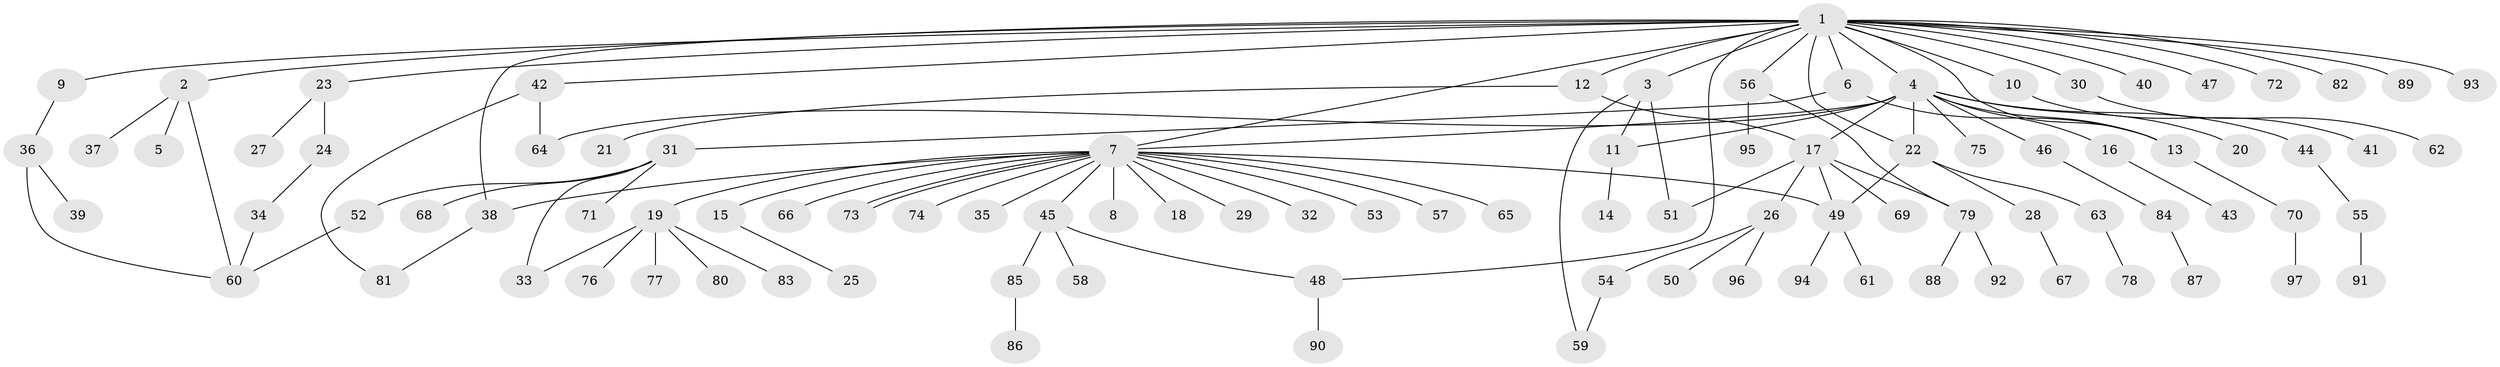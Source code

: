 // Generated by graph-tools (version 1.1) at 2025/35/03/09/25 02:35:29]
// undirected, 97 vertices, 116 edges
graph export_dot {
graph [start="1"]
  node [color=gray90,style=filled];
  1;
  2;
  3;
  4;
  5;
  6;
  7;
  8;
  9;
  10;
  11;
  12;
  13;
  14;
  15;
  16;
  17;
  18;
  19;
  20;
  21;
  22;
  23;
  24;
  25;
  26;
  27;
  28;
  29;
  30;
  31;
  32;
  33;
  34;
  35;
  36;
  37;
  38;
  39;
  40;
  41;
  42;
  43;
  44;
  45;
  46;
  47;
  48;
  49;
  50;
  51;
  52;
  53;
  54;
  55;
  56;
  57;
  58;
  59;
  60;
  61;
  62;
  63;
  64;
  65;
  66;
  67;
  68;
  69;
  70;
  71;
  72;
  73;
  74;
  75;
  76;
  77;
  78;
  79;
  80;
  81;
  82;
  83;
  84;
  85;
  86;
  87;
  88;
  89;
  90;
  91;
  92;
  93;
  94;
  95;
  96;
  97;
  1 -- 2;
  1 -- 3;
  1 -- 4;
  1 -- 6;
  1 -- 7;
  1 -- 9;
  1 -- 10;
  1 -- 12;
  1 -- 13;
  1 -- 22;
  1 -- 23;
  1 -- 30;
  1 -- 38;
  1 -- 40;
  1 -- 42;
  1 -- 47;
  1 -- 48;
  1 -- 56;
  1 -- 72;
  1 -- 82;
  1 -- 89;
  1 -- 93;
  2 -- 5;
  2 -- 37;
  2 -- 60;
  3 -- 11;
  3 -- 51;
  3 -- 59;
  4 -- 7;
  4 -- 11;
  4 -- 13;
  4 -- 16;
  4 -- 17;
  4 -- 20;
  4 -- 22;
  4 -- 44;
  4 -- 46;
  4 -- 64;
  4 -- 75;
  6 -- 13;
  6 -- 31;
  7 -- 8;
  7 -- 15;
  7 -- 18;
  7 -- 19;
  7 -- 29;
  7 -- 32;
  7 -- 35;
  7 -- 38;
  7 -- 45;
  7 -- 49;
  7 -- 53;
  7 -- 57;
  7 -- 65;
  7 -- 66;
  7 -- 73;
  7 -- 73;
  7 -- 74;
  9 -- 36;
  10 -- 41;
  11 -- 14;
  12 -- 17;
  12 -- 21;
  13 -- 70;
  15 -- 25;
  16 -- 43;
  17 -- 26;
  17 -- 49;
  17 -- 51;
  17 -- 69;
  17 -- 79;
  19 -- 33;
  19 -- 76;
  19 -- 77;
  19 -- 80;
  19 -- 83;
  22 -- 28;
  22 -- 49;
  22 -- 63;
  23 -- 24;
  23 -- 27;
  24 -- 34;
  26 -- 50;
  26 -- 54;
  26 -- 96;
  28 -- 67;
  30 -- 62;
  31 -- 33;
  31 -- 52;
  31 -- 68;
  31 -- 71;
  34 -- 60;
  36 -- 39;
  36 -- 60;
  38 -- 81;
  42 -- 64;
  42 -- 81;
  44 -- 55;
  45 -- 48;
  45 -- 58;
  45 -- 85;
  46 -- 84;
  48 -- 90;
  49 -- 61;
  49 -- 94;
  52 -- 60;
  54 -- 59;
  55 -- 91;
  56 -- 79;
  56 -- 95;
  63 -- 78;
  70 -- 97;
  79 -- 88;
  79 -- 92;
  84 -- 87;
  85 -- 86;
}
